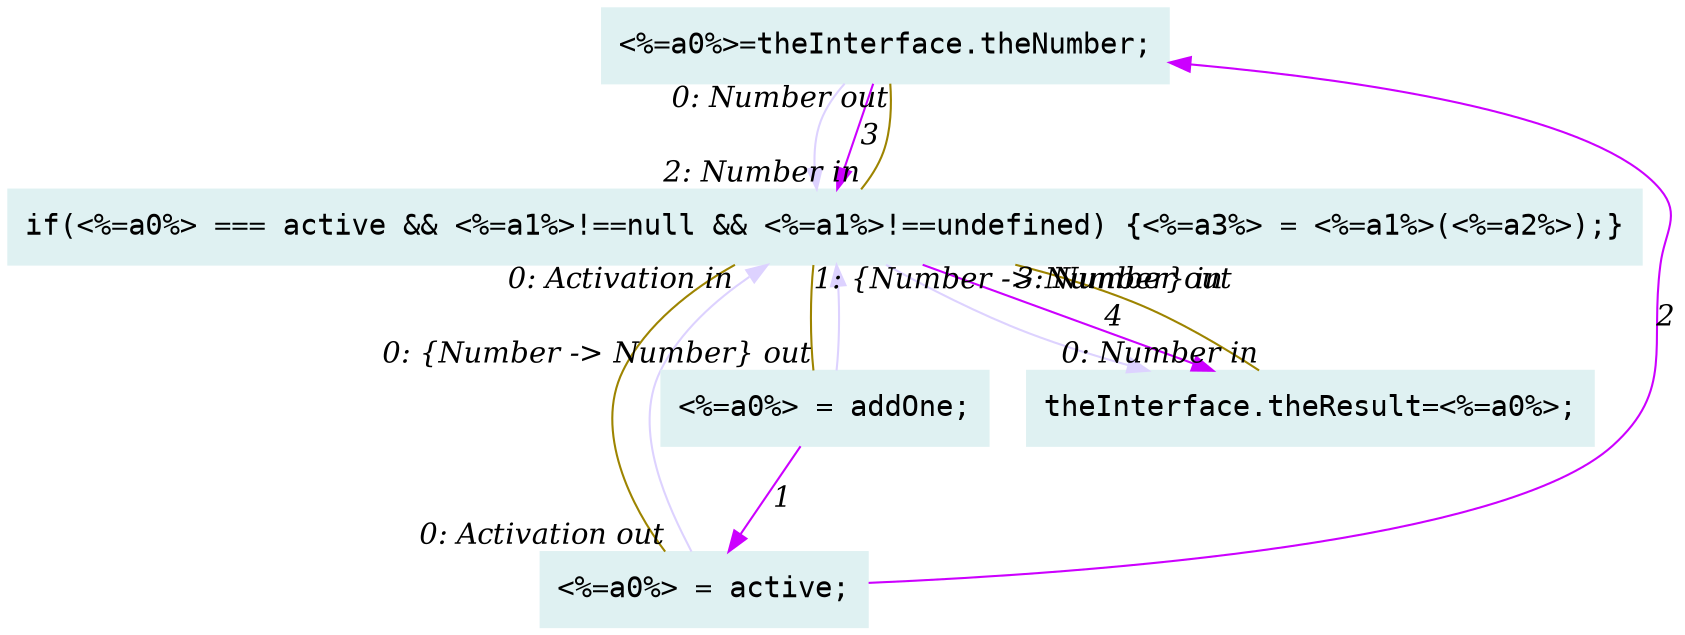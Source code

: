 digraph g{node_2458 [shape="box", style="filled", color="#dff1f2", fontname="Courier", label="<%=a0%>=theInterface.theNumber;
" ]
node_2460 [shape="box", style="filled", color="#dff1f2", fontname="Courier", label="theInterface.theResult=<%=a0%>;
" ]
node_2494 [shape="box", style="filled", color="#dff1f2", fontname="Courier", label="<%=a0%> = active;
" ]
node_2497 [shape="box", style="filled", color="#dff1f2", fontname="Courier", label="<%=a0%> = addOne;
" ]
node_2499 [shape="box", style="filled", color="#dff1f2", fontname="Courier", label="if(<%=a0%> === active && <%=a1%>!==null && <%=a1%>!==undefined) {<%=a3%> = <%=a1%>(<%=a2%>);}
" ]
node_2499 -> node_2460 [dir=forward, arrowHead=normal, fontname="Times-Italic", arrowsize=1, color="#ddd2ff", label="",  headlabel="", taillabel="" ]
node_2458 -> node_2499 [dir=forward, arrowHead=normal, fontname="Times-Italic", arrowsize=1, color="#ddd2ff", label="",  headlabel="", taillabel="" ]
node_2494 -> node_2499 [dir=forward, arrowHead=normal, fontname="Times-Italic", arrowsize=1, color="#ddd2ff", label="",  headlabel="", taillabel="" ]
node_2497 -> node_2499 [dir=forward, arrowHead=normal, fontname="Times-Italic", arrowsize=1, color="#ddd2ff", label="",  headlabel="", taillabel="" ]
node_2497 -> node_2494 [dir=forward, arrowHead=normal, fontname="Times-Italic", arrowsize=1, color="#cc00ff", label="1",  headlabel="", taillabel="" ]
node_2494 -> node_2458 [dir=forward, arrowHead=normal, fontname="Times-Italic", arrowsize=1, color="#cc00ff", label="2",  headlabel="", taillabel="" ]
node_2458 -> node_2499 [dir=forward, arrowHead=normal, fontname="Times-Italic", arrowsize=1, color="#cc00ff", label="3",  headlabel="", taillabel="" ]
node_2499 -> node_2460 [dir=forward, arrowHead=normal, fontname="Times-Italic", arrowsize=1, color="#cc00ff", label="4",  headlabel="", taillabel="" ]
node_2499 -> node_2494 [dir=none, arrowHead=none, fontname="Times-Italic", arrowsize=1, color="#9d8400", label="",  headlabel="0: Activation out", taillabel="0: Activation in" ]
node_2499 -> node_2497 [dir=none, arrowHead=none, fontname="Times-Italic", arrowsize=1, color="#9d8400", label="",  headlabel="0: {Number -> Number} out", taillabel="1: {Number -> Number} in" ]
node_2499 -> node_2458 [dir=none, arrowHead=none, fontname="Times-Italic", arrowsize=1, color="#9d8400", label="",  headlabel="0: Number out", taillabel="2: Number in" ]
node_2499 -> node_2460 [dir=none, arrowHead=none, fontname="Times-Italic", arrowsize=1, color="#9d8400", label="",  headlabel="0: Number in", taillabel="3: Number out" ]
}